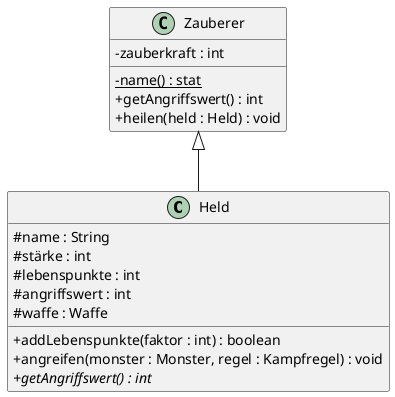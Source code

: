 @startuml
skinparam classAttributeIconSize 0
class Held{
# name : String
# stärke : int
# lebenspunkte : int
# angriffswert : int
# waffe : Waffe
+ addLebenspunkte(faktor : int) : boolean
+ angreifen(monster : Monster, regel : Kampfregel) : void
+ {abstract} getAngriffswert() : int
}
class Zauberer{
- zauberkraft : int
- {static} name() : stat
+ getAngriffswert() : int
+ heilen(held : Held) : void
}
Zauberer <|-- Held
' class Krieger{
' - ausdauer : int
' + Krieger(name : String, stärke : int, lebenspunkte : int, angriffswert : int, ausdauer : int)
' + Krieger(name : String)
' + getAngriffswert() : int
' }
' Krieger --|> Held
' class Würfel{
' - augen : int
' + Würfel(augen : int)
' + würfeln() : int
' }
'
' class Gott {
' - Gottpower : long
' + {static} würfeln() : long
' + töten(held: Held) : void 
' }
@enduml
